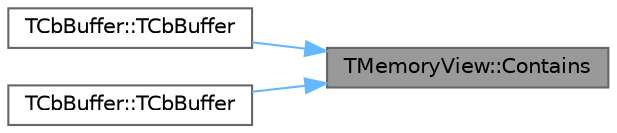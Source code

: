 digraph "TMemoryView::Contains"
{
 // INTERACTIVE_SVG=YES
 // LATEX_PDF_SIZE
  bgcolor="transparent";
  edge [fontname=Helvetica,fontsize=10,labelfontname=Helvetica,labelfontsize=10];
  node [fontname=Helvetica,fontsize=10,shape=box,height=0.2,width=0.4];
  rankdir="RL";
  Node1 [id="Node000001",label="TMemoryView::Contains",height=0.2,width=0.4,color="gray40", fillcolor="grey60", style="filled", fontcolor="black",tooltip="Returns whether this view fully contains the other view."];
  Node1 -> Node2 [id="edge1_Node000001_Node000002",dir="back",color="steelblue1",style="solid",tooltip=" "];
  Node2 [id="Node000002",label="TCbBuffer::TCbBuffer",height=0.2,width=0.4,color="grey40", fillcolor="white", style="filled",URL="$d6/d0b/classTCbBuffer.html#ab40506a3f1f6b7e95b4c9f9a4eb76dbb",tooltip="Construct a value that holds a reference to the buffer that contains it."];
  Node1 -> Node3 [id="edge2_Node000001_Node000003",dir="back",color="steelblue1",style="solid",tooltip=" "];
  Node3 [id="Node000003",label="TCbBuffer::TCbBuffer",height=0.2,width=0.4,color="grey40", fillcolor="white", style="filled",URL="$d6/d0b/classTCbBuffer.html#a38b03a99990d81e3b44bf635cb5b0737",tooltip="Construct a value from a pointer to its data and an optional externally-provided type."];
}
